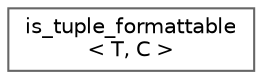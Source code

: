 digraph "类继承关系图"
{
 // LATEX_PDF_SIZE
  bgcolor="transparent";
  edge [fontname=Helvetica,fontsize=10,labelfontname=Helvetica,labelfontsize=10];
  node [fontname=Helvetica,fontsize=10,shape=box,height=0.2,width=0.4];
  rankdir="LR";
  Node0 [id="Node000000",label="is_tuple_formattable\l\< T, C \>",height=0.2,width=0.4,color="grey40", fillcolor="white", style="filled",URL="$structis__tuple__formattable.html",tooltip=" "];
}
